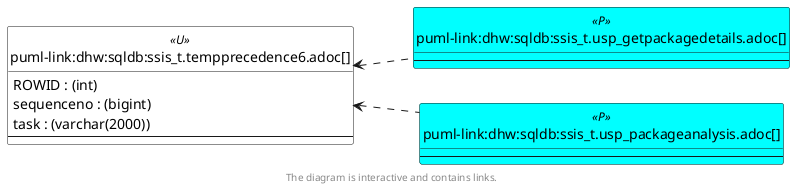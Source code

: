 @startuml
left to right direction
'top to bottom direction
hide circle
'avoide "." issues:
set namespaceSeparator none


skinparam class {
  BackgroundColor White
  BackgroundColor<<FN>> Yellow
  BackgroundColor<<FS>> Yellow
  BackgroundColor<<FT>> LightGray
  BackgroundColor<<IF>> Yellow
  BackgroundColor<<IS>> Yellow
  BackgroundColor<<P>> Aqua
  BackgroundColor<<PC>> Aqua
  BackgroundColor<<SN>> Yellow
  BackgroundColor<<SO>> SlateBlue
  BackgroundColor<<TF>> LightGray
  BackgroundColor<<TR>> Tomato
  BackgroundColor<<U>> White
  BackgroundColor<<V>> WhiteSmoke
  BackgroundColor<<X>> Aqua
  BackgroundColor<<external>> AliceBlue
}


entity "puml-link:dhw:sqldb:ssis_t.tempprecedence6.adoc[]" as ssis_t.tempprecedence6 << U >> {
  ROWID : (int)
  sequenceno : (bigint)
  task : (varchar(2000))
  --
}

entity "puml-link:dhw:sqldb:ssis_t.usp_getpackagedetails.adoc[]" as ssis_t.usp_GetPackageDetails << P >> {
  --
}

entity "puml-link:dhw:sqldb:ssis_t.usp_packageanalysis.adoc[]" as ssis_t.usp_PackageAnalysis << P >> {
  --
}

ssis_t.tempprecedence6 <.. ssis_t.usp_GetPackageDetails
ssis_t.tempprecedence6 <.. ssis_t.usp_PackageAnalysis
footer The diagram is interactive and contains links.
@enduml

